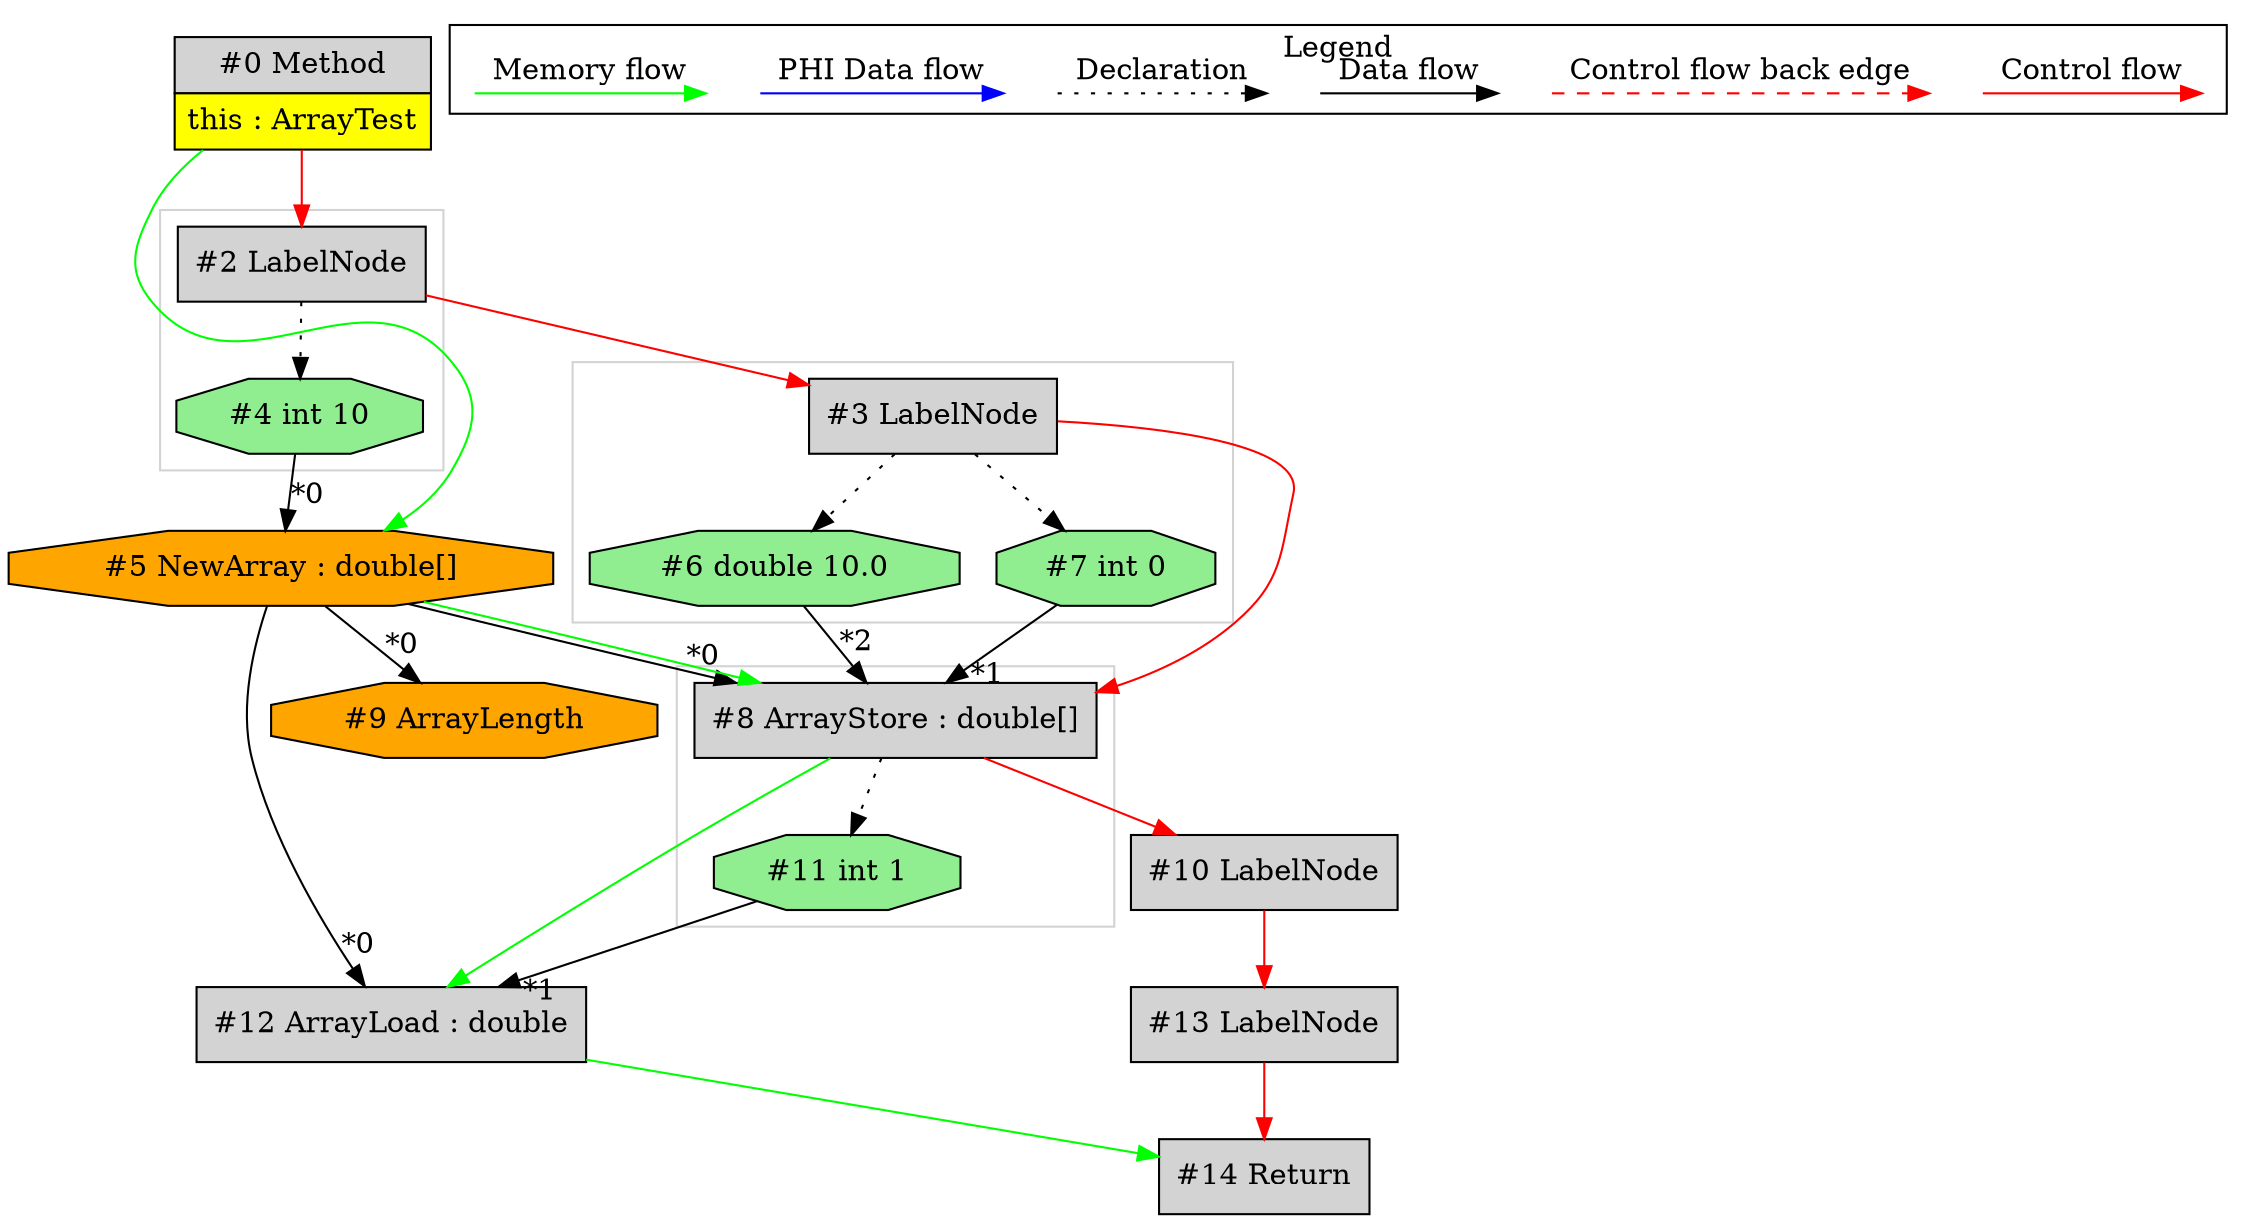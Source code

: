 digraph {
 ordering="in";
 node0[margin="0", label=<<table border="0" cellborder="1" cellspacing="0" cellpadding="5"><tr><td colspan="1">#0 Method</td></tr><tr><td port="prj1" bgcolor="yellow">this : ArrayTest</td></tr></table>>,shape=none, fillcolor=lightgrey, style=filled];
 node5[label="#5 NewArray : double[]",shape=octagon, fillcolor=orange, style=filled];
 node4 -> node5[headlabel="*0", labeldistance=2];
 node0 -> node5[labeldistance=2, color=green, constraint=false];
 node4[label="#4 int 10",shape=octagon, fillcolor=lightgreen, style=filled];
 node2 -> node4[style=dotted];
 node2[label="#2 LabelNode",shape=box, fillcolor=lightgrey, style=filled];
 node0 -> node2[labeldistance=2, color=red, fontcolor=red];
 node3[label="#3 LabelNode",shape=box, fillcolor=lightgrey, style=filled];
 node2 -> node3[labeldistance=2, color=red, fontcolor=red];
 node6[label="#6 double 10.0",shape=octagon, fillcolor=lightgreen, style=filled];
 node3 -> node6[style=dotted];
 node8[label="#8 ArrayStore : double[]",shape=box, fillcolor=lightgrey, style=filled];
 node5 -> node8[headlabel="*0", labeldistance=2];
 node7 -> node8[headlabel="*1", labeldistance=2];
 node6 -> node8[headlabel="*2", labeldistance=2];
 node5 -> node8[labeldistance=2, color=green, constraint=false];
 node3 -> node8[labeldistance=2, color=red, fontcolor=red];
 node7[label="#7 int 0",shape=octagon, fillcolor=lightgreen, style=filled];
 node3 -> node7[style=dotted];
 node12[label="#12 ArrayLoad : double",shape=box, fillcolor=lightgrey, style=filled];
 node5 -> node12[headlabel="*0", labeldistance=2];
 node11 -> node12[headlabel="*1", labeldistance=2];
 node8 -> node12[labeldistance=2, color=green, constraint=false];
 node11[label="#11 int 1",shape=octagon, fillcolor=lightgreen, style=filled];
 node8 -> node11[style=dotted];
 node14[label="#14 Return",shape=box, fillcolor=lightgrey, style=filled];
 node13 -> node14[labeldistance=2, color=red, fontcolor=red];
 node12 -> node14[labeldistance=2, color=green, constraint=false];
 node13[label="#13 LabelNode",shape=box, fillcolor=lightgrey, style=filled];
 node10 -> node13[labeldistance=2, color=red, fontcolor=red];
 node10[label="#10 LabelNode",shape=box, fillcolor=lightgrey, style=filled];
 node8 -> node10[labeldistance=2, color=red, fontcolor=red];
 node9[label="#9 ArrayLength",shape=octagon, fillcolor=orange, style=filled];
 node5 -> node9[headlabel="*0", labeldistance=2];
 subgraph cluster_0 {
  color=lightgray;
  node3;
  node6;
  node7;
 }
 subgraph cluster_1 {
  color=lightgray;
  node8;
  node11;
 }
 subgraph cluster_2 {
  color=lightgray;
  node2;
  node4;
 }
 subgraph cluster_000 {
  label = "Legend";
  node [shape=point]
  {
   rank=same;
   c0 [style = invis];
   c1 [style = invis];
   c2 [style = invis];
   c3 [style = invis];
   d0 [style = invis];
   d1 [style = invis];
   d2 [style = invis];
   d3 [style = invis];
   d4 [style = invis];
   d5 [style = invis];
   d6 [style = invis];
   d7 [style = invis];
  }
  c0 -> c1 [label="Control flow", style=solid, color=red]
  c2 -> c3 [label="Control flow back edge", style=dashed, color=red]
  d0 -> d1 [label="Data flow"]
  d2 -> d3 [label="Declaration", style=dotted]
  d4 -> d5 [label="PHI Data flow", color=blue]
  d6 -> d7 [label="Memory flow", color=green]
 }

}
